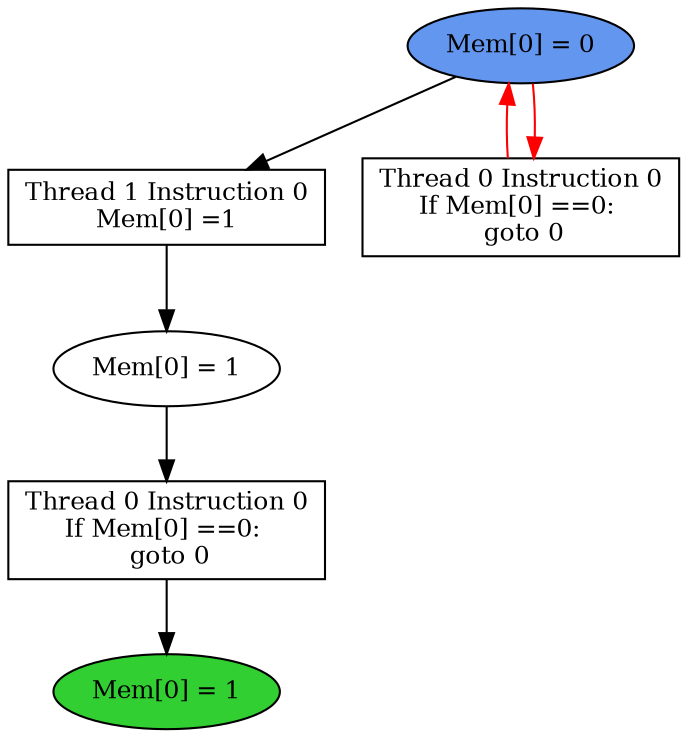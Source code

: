 digraph "graph" {
graph [fontsize=12]
node [fontsize=12]
edge [fontsize=12]
rankdir=TB;
"N9" -> "N8" [uuid = "<A0, END$0>", color = "#000000", fontcolor = "#ffffff", style = "solid", label = "", dir = "forward", weight = "1"]
"N11" -> "N10" [uuid = "<A1, S$0>", color = "#000000", fontcolor = "#ffffff", style = "solid", label = "", dir = "forward", weight = "1"]
"N14" -> "N13" [uuid = "<A2, START$0>", color = "#ff0000", fontcolor = "#ffffff", style = "solid", label = "", dir = "back", weight = "1"]
"N10" -> "N9" [uuid = "<A0, S$0>", color = "#000000", fontcolor = "#ffffff", style = "solid", label = "", dir = "forward", weight = "1"]
"N14" -> "N11" [uuid = "<A1, START$0>", color = "#000000", fontcolor = "#ffffff", style = "solid", label = "", dir = "forward", weight = "1"]
"N14" -> "N13" [uuid = "<A2, START$0>", color = "#ff0000", fontcolor = "#ffffff", style = "solid", label = "", dir = "forward", weight = "1"]
"N8" [uuid="END$0", label="Mem[0] = 1", fillcolor = "#31cf31", fontcolor = "#000000", shape = "ellipse", style = "filled, solid"]
"N9" [uuid="A0", label="Thread 0 Instruction 0
If Mem[0] ==0: 
 goto 0", fillcolor = "#ffffff", fontcolor = "#000000", shape = "box", style = "filled, solid"]
"N10" [uuid="S$0", label="Mem[0] = 1", fillcolor = "#ffffff", fontcolor = "#000000", shape = "ellipse", style = "filled, solid"]
"N11" [uuid="A1", label="Thread 1 Instruction 0
Mem[0] =1", fillcolor = "#ffffff", fontcolor = "#000000", shape = "box", style = "filled, solid"]
"N13" [uuid="A2", label="Thread 0 Instruction 0
If Mem[0] ==0: 
 goto 0", fillcolor = "#ffffff", fontcolor = "#000000", shape = "box", style = "filled, solid"]
"N14" [uuid="START$0", label="Mem[0] = 0", fillcolor = "#6396ef", fontcolor = "#000000", shape = "ellipse", style = "filled, solid"]
}